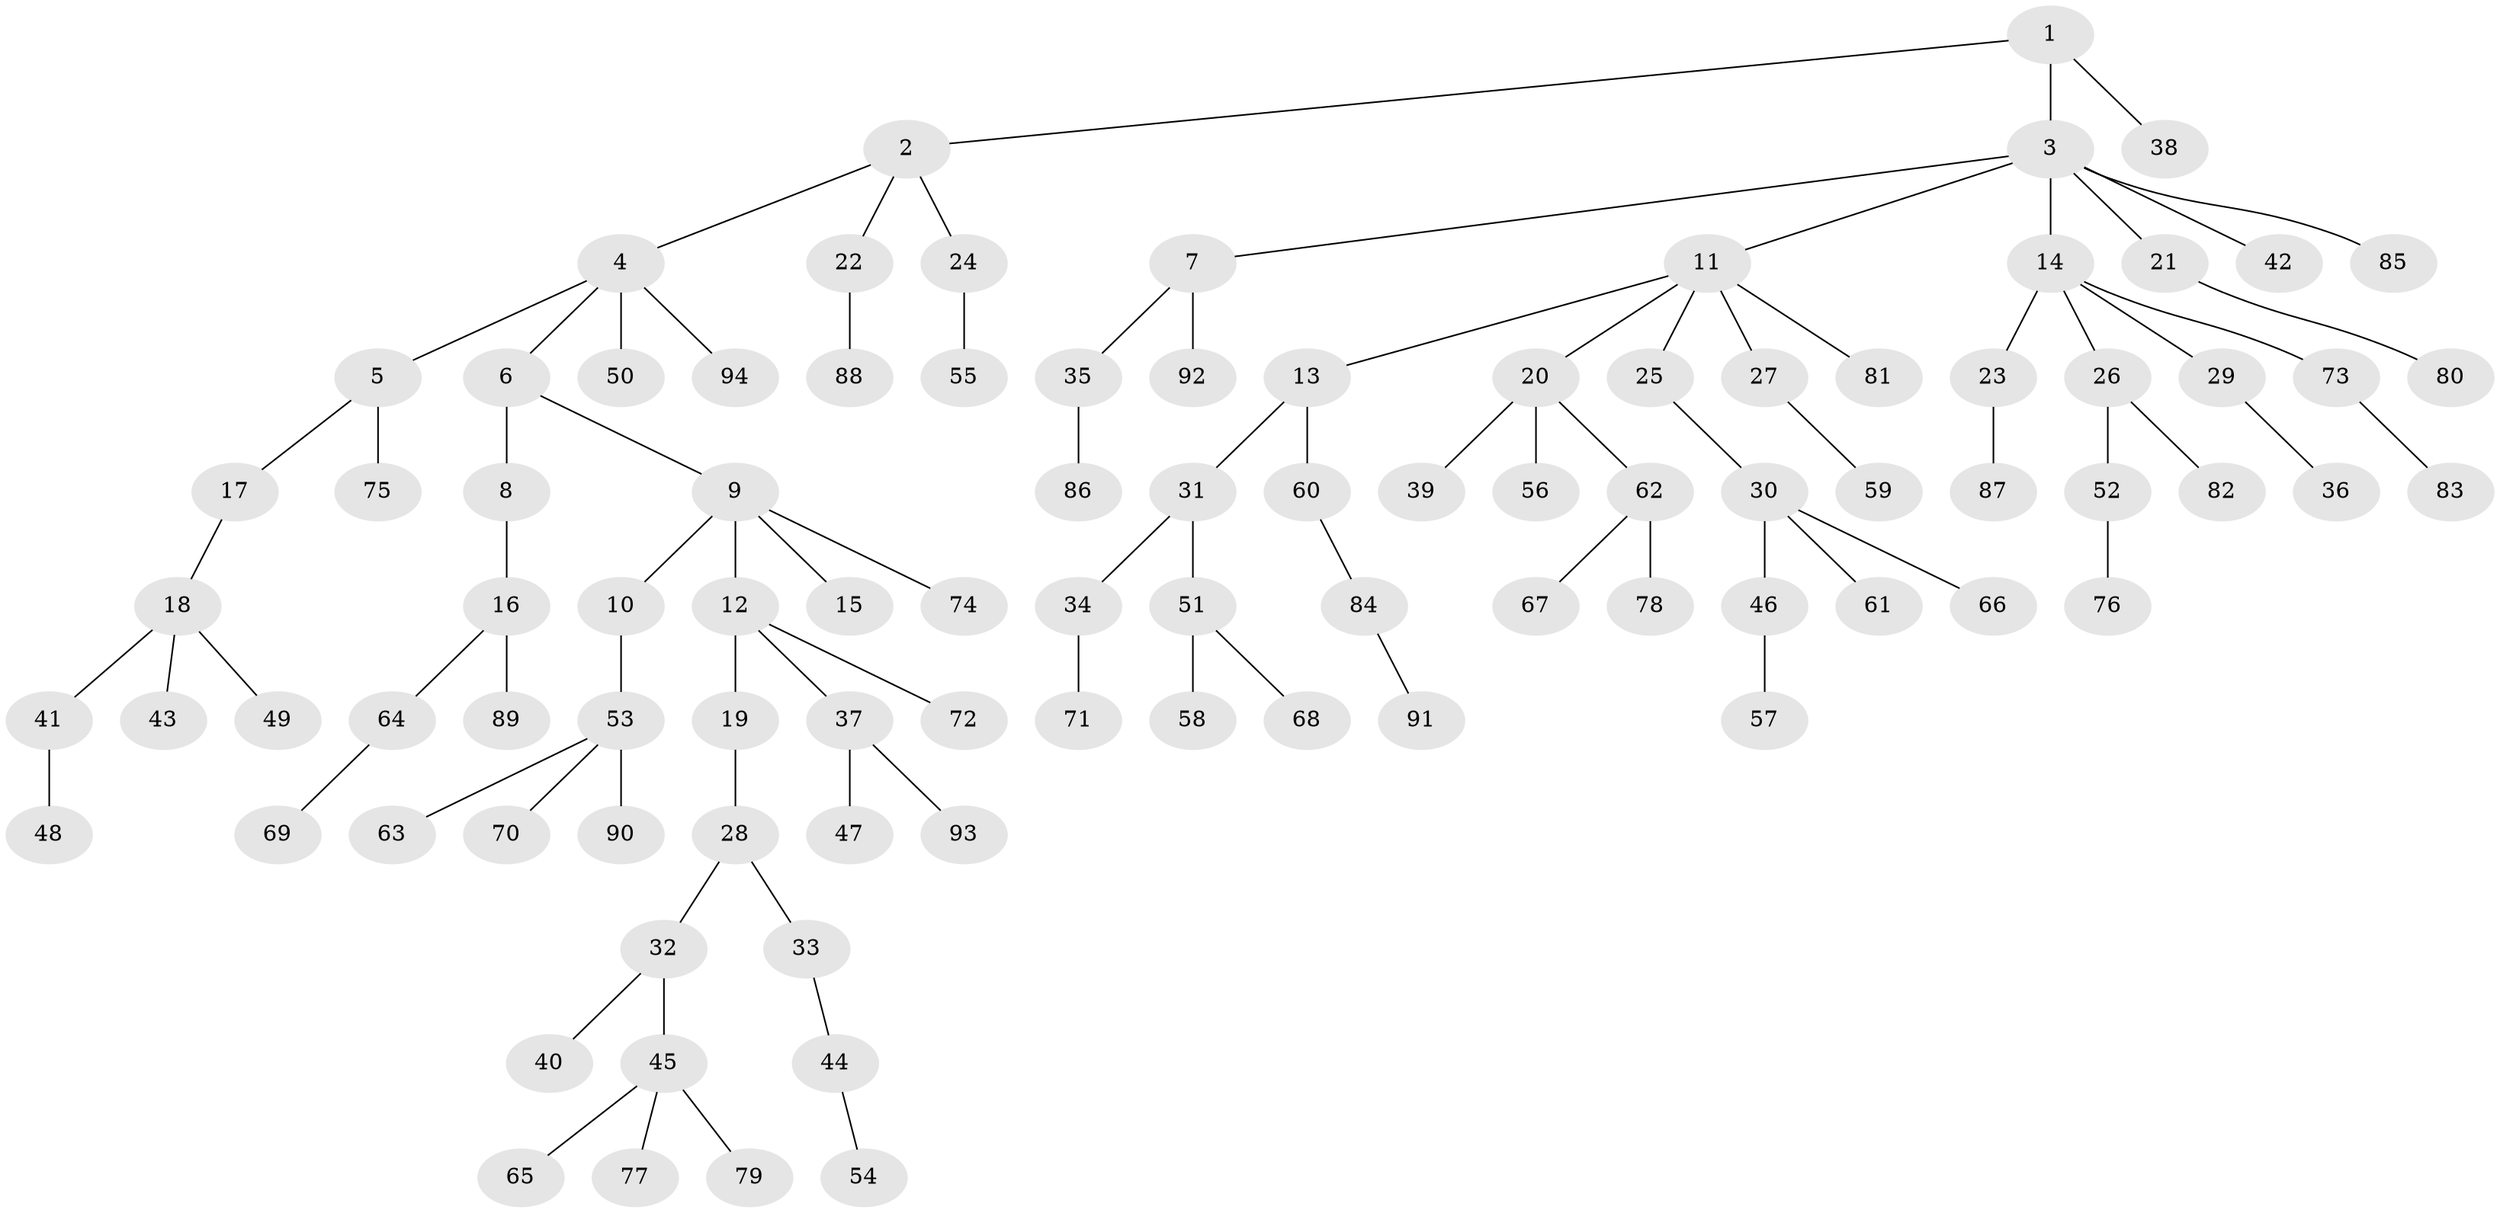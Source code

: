// Generated by graph-tools (version 1.1) at 2025/15/03/09/25 04:15:37]
// undirected, 94 vertices, 93 edges
graph export_dot {
graph [start="1"]
  node [color=gray90,style=filled];
  1;
  2;
  3;
  4;
  5;
  6;
  7;
  8;
  9;
  10;
  11;
  12;
  13;
  14;
  15;
  16;
  17;
  18;
  19;
  20;
  21;
  22;
  23;
  24;
  25;
  26;
  27;
  28;
  29;
  30;
  31;
  32;
  33;
  34;
  35;
  36;
  37;
  38;
  39;
  40;
  41;
  42;
  43;
  44;
  45;
  46;
  47;
  48;
  49;
  50;
  51;
  52;
  53;
  54;
  55;
  56;
  57;
  58;
  59;
  60;
  61;
  62;
  63;
  64;
  65;
  66;
  67;
  68;
  69;
  70;
  71;
  72;
  73;
  74;
  75;
  76;
  77;
  78;
  79;
  80;
  81;
  82;
  83;
  84;
  85;
  86;
  87;
  88;
  89;
  90;
  91;
  92;
  93;
  94;
  1 -- 2;
  1 -- 3;
  1 -- 38;
  2 -- 4;
  2 -- 22;
  2 -- 24;
  3 -- 7;
  3 -- 11;
  3 -- 14;
  3 -- 21;
  3 -- 42;
  3 -- 85;
  4 -- 5;
  4 -- 6;
  4 -- 50;
  4 -- 94;
  5 -- 17;
  5 -- 75;
  6 -- 8;
  6 -- 9;
  7 -- 35;
  7 -- 92;
  8 -- 16;
  9 -- 10;
  9 -- 12;
  9 -- 15;
  9 -- 74;
  10 -- 53;
  11 -- 13;
  11 -- 20;
  11 -- 25;
  11 -- 27;
  11 -- 81;
  12 -- 19;
  12 -- 37;
  12 -- 72;
  13 -- 31;
  13 -- 60;
  14 -- 23;
  14 -- 26;
  14 -- 29;
  14 -- 73;
  16 -- 64;
  16 -- 89;
  17 -- 18;
  18 -- 41;
  18 -- 43;
  18 -- 49;
  19 -- 28;
  20 -- 39;
  20 -- 56;
  20 -- 62;
  21 -- 80;
  22 -- 88;
  23 -- 87;
  24 -- 55;
  25 -- 30;
  26 -- 52;
  26 -- 82;
  27 -- 59;
  28 -- 32;
  28 -- 33;
  29 -- 36;
  30 -- 46;
  30 -- 61;
  30 -- 66;
  31 -- 34;
  31 -- 51;
  32 -- 40;
  32 -- 45;
  33 -- 44;
  34 -- 71;
  35 -- 86;
  37 -- 47;
  37 -- 93;
  41 -- 48;
  44 -- 54;
  45 -- 65;
  45 -- 77;
  45 -- 79;
  46 -- 57;
  51 -- 58;
  51 -- 68;
  52 -- 76;
  53 -- 63;
  53 -- 70;
  53 -- 90;
  60 -- 84;
  62 -- 67;
  62 -- 78;
  64 -- 69;
  73 -- 83;
  84 -- 91;
}
